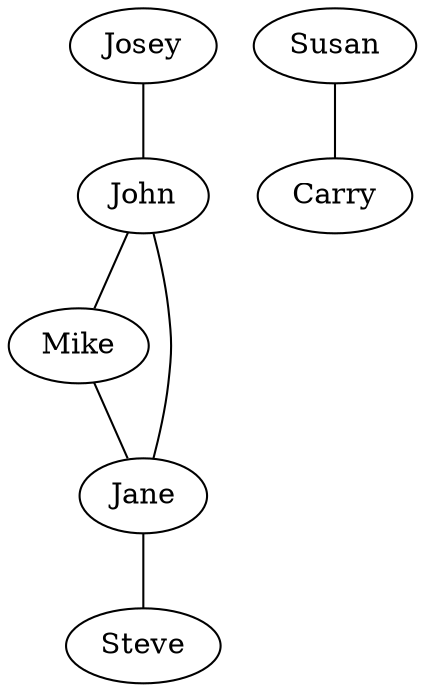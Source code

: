 graph {
	Mike -- Jane;
	Jane -- Steve;
	Susan -- Carry;
	Josey -- John;
	John -- Mike;
	John -- Jane;
}

// comand:
//		$> dot example.dot -Tpdf > example.pdf

